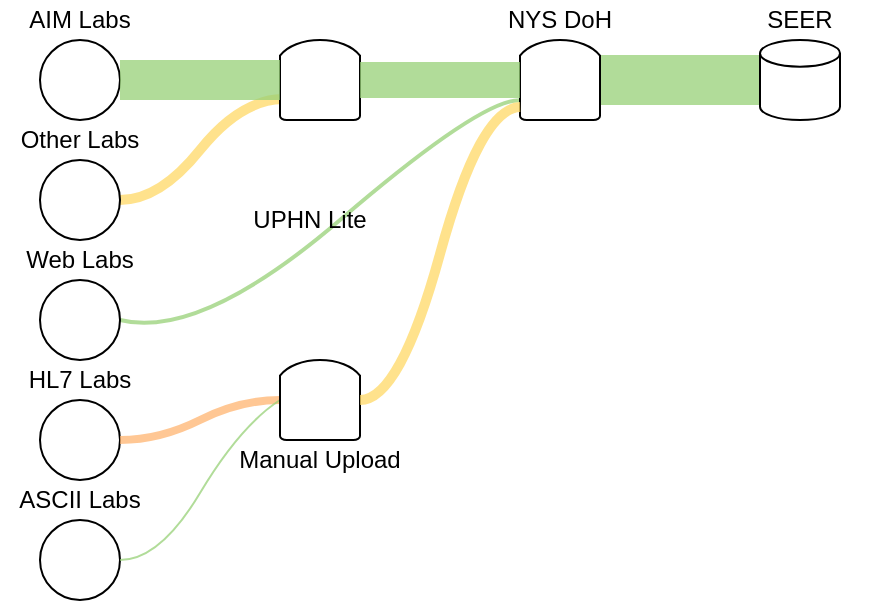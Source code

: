 <mxfile version="12.5.1" type="github"><diagram id="1LtGkpLCPf3KZeVMqJkY" name="Page-1"><mxGraphModel dx="1303" dy="700" grid="1" gridSize="10" guides="1" tooltips="1" connect="1" arrows="1" fold="1" page="1" pageScale="1" pageWidth="1600" pageHeight="1200" math="0" shadow="0"><root><mxCell id="0"/><mxCell id="1" value="Text" style="" parent="0"/><mxCell id="Dlc9sbz_LcFVTC8bd_fI-2" value="Sample Paper" style="" parent="0"/><mxCell id="eJA-KfrndEvYRp83sPR4-3" value="Edges" style="" parent="0"/><mxCell id="eJA-KfrndEvYRp83sPR4-2" value="Nodes" style="" parent="0"/><mxCell id="Dlc9sbz_LcFVTC8bd_fI-22" value="Labels" parent="0"/><mxCell id="Cot-yi8IycWPmTaVr4XV-15" value="" style="curved=1;endArrow=none;html=1;exitX=1;exitY=0.5;exitDx=0;exitDy=0;endFill=0;entryX=0.247;entryY=-0.007;entryDx=0;entryDy=0;entryPerimeter=0;strokeWidth=2;strokeColor=#97D077;opacity=75;" parent="Dlc9sbz_LcFVTC8bd_fI-22" target="Cot-yi8IycWPmTaVr4XV-20" edge="1"><mxGeometry width="50" height="50" relative="1" as="geometry"><mxPoint x="280" y="260.0" as="sourcePoint"/><mxPoint x="475" y="140" as="targetPoint"/><Array as="points"><mxPoint x="320" y="270"/><mxPoint x="460" y="150"/></Array></mxGeometry></mxCell><mxCell id="Cot-yi8IycWPmTaVr4XV-16" value="" style="curved=1;endArrow=none;html=1;exitX=1;exitY=0.5;exitDx=0;exitDy=0;endFill=0;entryX=0.261;entryY=0.031;entryDx=0;entryDy=0;entryPerimeter=0;strokeColor=#FFD966;strokeWidth=5;opacity=75;" parent="Dlc9sbz_LcFVTC8bd_fI-22" target="Cot-yi8IycWPmTaVr4XV-31" edge="1"><mxGeometry width="50" height="50" relative="1" as="geometry"><mxPoint x="280" y="200" as="sourcePoint"/><mxPoint x="475" y="140" as="targetPoint"/><Array as="points"><mxPoint x="300" y="200"/><mxPoint x="340" y="150"/></Array></mxGeometry></mxCell><mxCell id="Cot-yi8IycWPmTaVr4XV-18" value="" style="curved=1;endArrow=none;html=1;exitX=0.5;exitY=1;exitDx=0;exitDy=0;endFill=0;entryX=0;entryY=0.5;entryDx=0;entryDy=0;entryPerimeter=0;fillColor=#d5e8d4;strokeColor=#97D077;strokeWidth=25;exitPerimeter=0;opacity=75;" parent="Dlc9sbz_LcFVTC8bd_fI-22" source="Cot-yi8IycWPmTaVr4XV-20" target="Cot-yi8IycWPmTaVr4XV-21" edge="1"><mxGeometry width="50" height="50" relative="1" as="geometry"><mxPoint x="530" y="140.0" as="sourcePoint"/><mxPoint x="725" y="140.0" as="targetPoint"/><Array as="points"/></mxGeometry></mxCell><mxCell id="Cot-yi8IycWPmTaVr4XV-19" value="" style="ellipse;whiteSpace=wrap;html=1;aspect=fixed;" parent="Dlc9sbz_LcFVTC8bd_fI-22" vertex="1"><mxGeometry x="240.0" y="120" width="40" height="40" as="geometry"/></mxCell><mxCell id="Cot-yi8IycWPmTaVr4XV-20" value="" style="strokeWidth=1;html=1;shape=mxgraph.flowchart.delay;whiteSpace=wrap;rotation=-90;" parent="Dlc9sbz_LcFVTC8bd_fI-22" vertex="1"><mxGeometry x="480" y="120" width="40" height="40" as="geometry"/></mxCell><mxCell id="Cot-yi8IycWPmTaVr4XV-21" value="" style="strokeWidth=1;html=1;shape=mxgraph.flowchart.database;whiteSpace=wrap;" parent="Dlc9sbz_LcFVTC8bd_fI-22" vertex="1"><mxGeometry x="600" y="120" width="40" height="40" as="geometry"/></mxCell><mxCell id="Cot-yi8IycWPmTaVr4XV-22" value="" style="ellipse;whiteSpace=wrap;html=1;aspect=fixed;" parent="Dlc9sbz_LcFVTC8bd_fI-22" vertex="1"><mxGeometry x="240" y="180" width="40" height="40" as="geometry"/></mxCell><mxCell id="Cot-yi8IycWPmTaVr4XV-23" value="" style="ellipse;whiteSpace=wrap;html=1;aspect=fixed;" parent="Dlc9sbz_LcFVTC8bd_fI-22" vertex="1"><mxGeometry x="240" y="240" width="40" height="40" as="geometry"/></mxCell><mxCell id="Cot-yi8IycWPmTaVr4XV-26" value="" style="ellipse;whiteSpace=wrap;html=1;aspect=fixed;" parent="Dlc9sbz_LcFVTC8bd_fI-22" vertex="1"><mxGeometry x="240" y="300" width="40" height="40" as="geometry"/></mxCell><mxCell id="Cot-yi8IycWPmTaVr4XV-27" value="" style="ellipse;whiteSpace=wrap;html=1;aspect=fixed;" parent="Dlc9sbz_LcFVTC8bd_fI-22" vertex="1"><mxGeometry x="240" y="360" width="40" height="40" as="geometry"/></mxCell><mxCell id="Cot-yi8IycWPmTaVr4XV-29" value="" style="curved=1;endArrow=none;html=1;exitX=1;exitY=0.5;exitDx=0;exitDy=0;endFill=0;entryX=0.5;entryY=0;entryDx=0;entryDy=0;entryPerimeter=0;strokeColor=#FFB570;strokeWidth=4;opacity=75;fontSize=4;" parent="Dlc9sbz_LcFVTC8bd_fI-22" target="Cot-yi8IycWPmTaVr4XV-32" edge="1"><mxGeometry width="50" height="50" relative="1" as="geometry"><mxPoint x="280.0" y="320.0" as="sourcePoint"/><mxPoint x="480.0" y="200" as="targetPoint"/><Array as="points"><mxPoint x="300" y="320"/><mxPoint x="340" y="300"/></Array></mxGeometry></mxCell><mxCell id="Cot-yi8IycWPmTaVr4XV-30" value="" style="curved=1;endArrow=none;html=1;exitX=1;exitY=0.5;exitDx=0;exitDy=0;endFill=0;entryX=0.5;entryY=0;entryDx=0;entryDy=0;entryPerimeter=0;strokeColor=#97D077;strokeWidth=1;opacity=75;" parent="Dlc9sbz_LcFVTC8bd_fI-22" source="Cot-yi8IycWPmTaVr4XV-27" target="Cot-yi8IycWPmTaVr4XV-32" edge="1"><mxGeometry width="50" height="50" relative="1" as="geometry"><mxPoint x="290.0" y="330.0" as="sourcePoint"/><mxPoint x="490.0" y="150" as="targetPoint"/><Array as="points"><mxPoint x="300" y="380"/><mxPoint x="340" y="313"/></Array></mxGeometry></mxCell><mxCell id="Cot-yi8IycWPmTaVr4XV-31" value="" style="strokeWidth=1;html=1;shape=mxgraph.flowchart.delay;whiteSpace=wrap;rotation=-90;" parent="Dlc9sbz_LcFVTC8bd_fI-22" vertex="1"><mxGeometry x="360" y="120" width="40" height="40" as="geometry"/></mxCell><mxCell id="Cot-yi8IycWPmTaVr4XV-32" value="" style="strokeWidth=1;html=1;shape=mxgraph.flowchart.delay;whiteSpace=wrap;rotation=-90;" parent="Dlc9sbz_LcFVTC8bd_fI-22" vertex="1"><mxGeometry x="360" y="280" width="40" height="40" as="geometry"/></mxCell><mxCell id="Cot-yi8IycWPmTaVr4XV-33" value="AIM Labs" style="text;html=1;strokeColor=none;fillColor=none;align=center;verticalAlign=middle;whiteSpace=wrap;rounded=0;glass=0;" parent="Dlc9sbz_LcFVTC8bd_fI-22" vertex="1"><mxGeometry x="230" y="100" width="60" height="20" as="geometry"/></mxCell><mxCell id="Cot-yi8IycWPmTaVr4XV-35" value="Other Labs" style="text;html=1;strokeColor=none;fillColor=none;align=center;verticalAlign=middle;whiteSpace=wrap;rounded=0;glass=0;" parent="Dlc9sbz_LcFVTC8bd_fI-22" vertex="1"><mxGeometry x="220" y="160" width="80" height="20" as="geometry"/></mxCell><mxCell id="Cot-yi8IycWPmTaVr4XV-36" value="Web Labs" style="text;html=1;strokeColor=none;fillColor=none;align=center;verticalAlign=middle;whiteSpace=wrap;rounded=0;glass=0;" parent="Dlc9sbz_LcFVTC8bd_fI-22" vertex="1"><mxGeometry x="230" y="220" width="60" height="20" as="geometry"/></mxCell><mxCell id="Cot-yi8IycWPmTaVr4XV-37" value="HL7 Labs" style="text;html=1;strokeColor=none;fillColor=none;align=center;verticalAlign=middle;whiteSpace=wrap;rounded=0;glass=0;" parent="Dlc9sbz_LcFVTC8bd_fI-22" vertex="1"><mxGeometry x="225" y="280" width="70" height="20" as="geometry"/></mxCell><mxCell id="Cot-yi8IycWPmTaVr4XV-38" value="ASCII Labs" style="text;html=1;strokeColor=none;fillColor=none;align=center;verticalAlign=middle;whiteSpace=wrap;rounded=0;glass=0;" parent="Dlc9sbz_LcFVTC8bd_fI-22" vertex="1"><mxGeometry x="225" y="340" width="70" height="20" as="geometry"/></mxCell><mxCell id="Cot-yi8IycWPmTaVr4XV-39" value="Manual Upload" style="text;html=1;strokeColor=none;fillColor=none;align=center;verticalAlign=middle;whiteSpace=wrap;rounded=0;glass=0;" parent="Dlc9sbz_LcFVTC8bd_fI-22" vertex="1"><mxGeometry x="335" y="320" width="90" height="20" as="geometry"/></mxCell><mxCell id="Cot-yi8IycWPmTaVr4XV-40" value="UPHN Lite" style="text;html=1;strokeColor=none;fillColor=none;align=center;verticalAlign=middle;whiteSpace=wrap;rounded=0;glass=0;" parent="Dlc9sbz_LcFVTC8bd_fI-22" vertex="1"><mxGeometry x="330" y="200" width="90" height="20" as="geometry"/></mxCell><mxCell id="Cot-yi8IycWPmTaVr4XV-41" value="" style="curved=1;endArrow=none;html=1;exitX=1;exitY=0.5;exitDx=0;exitDy=0;endFill=0;entryX=0.5;entryY=0;entryDx=0;entryDy=0;entryPerimeter=0;strokeWidth=20;strokeColor=#97D077;opacity=75;" parent="Dlc9sbz_LcFVTC8bd_fI-22" source="Cot-yi8IycWPmTaVr4XV-19" target="Cot-yi8IycWPmTaVr4XV-31" edge="1"><mxGeometry width="50" height="50" relative="1" as="geometry"><mxPoint x="290" y="210" as="sourcePoint"/><mxPoint x="500" y="220" as="targetPoint"/><Array as="points"><mxPoint x="300" y="140"/></Array></mxGeometry></mxCell><mxCell id="Cot-yi8IycWPmTaVr4XV-42" value="" style="curved=1;endArrow=none;html=1;endFill=0;entryX=0.5;entryY=0;entryDx=0;entryDy=0;entryPerimeter=0;strokeWidth=18;strokeColor=#97D077;opacity=75;exitX=0.5;exitY=1;exitDx=0;exitDy=0;exitPerimeter=0;" parent="Dlc9sbz_LcFVTC8bd_fI-22" source="Cot-yi8IycWPmTaVr4XV-31" target="Cot-yi8IycWPmTaVr4XV-20" edge="1"><mxGeometry width="50" height="50" relative="1" as="geometry"><mxPoint x="400" y="180" as="sourcePoint"/><mxPoint x="480.0" y="220" as="targetPoint"/><Array as="points"><mxPoint x="460" y="140"/></Array></mxGeometry></mxCell><mxCell id="Cot-yi8IycWPmTaVr4XV-43" value="" style="curved=1;endArrow=none;html=1;endFill=0;exitX=0.5;exitY=1;exitDx=0;exitDy=0;exitPerimeter=0;strokeWidth=5;strokeColor=#FFD966;opacity=75;entryX=0.162;entryY=0.002;entryDx=0;entryDy=0;entryPerimeter=0;" parent="Dlc9sbz_LcFVTC8bd_fI-22" source="Cot-yi8IycWPmTaVr4XV-32" target="Cot-yi8IycWPmTaVr4XV-20" edge="1"><mxGeometry width="50" height="50" relative="1" as="geometry"><mxPoint x="410.0" y="190" as="sourcePoint"/><mxPoint x="480" y="154" as="targetPoint"/><Array as="points"><mxPoint x="420" y="300"/><mxPoint x="460" y="154"/></Array></mxGeometry></mxCell><mxCell id="Cot-yi8IycWPmTaVr4XV-44" value="NYS DoH" style="text;html=1;strokeColor=none;fillColor=none;align=center;verticalAlign=middle;whiteSpace=wrap;rounded=0;glass=0;" parent="Dlc9sbz_LcFVTC8bd_fI-22" vertex="1"><mxGeometry x="455" y="100" width="90" height="20" as="geometry"/></mxCell><mxCell id="Cot-yi8IycWPmTaVr4XV-45" value="SEER" style="text;html=1;strokeColor=none;fillColor=none;align=center;verticalAlign=middle;whiteSpace=wrap;rounded=0;glass=0;" parent="Dlc9sbz_LcFVTC8bd_fI-22" vertex="1"><mxGeometry x="575" y="100" width="90" height="20" as="geometry"/></mxCell></root></mxGraphModel></diagram></mxfile>